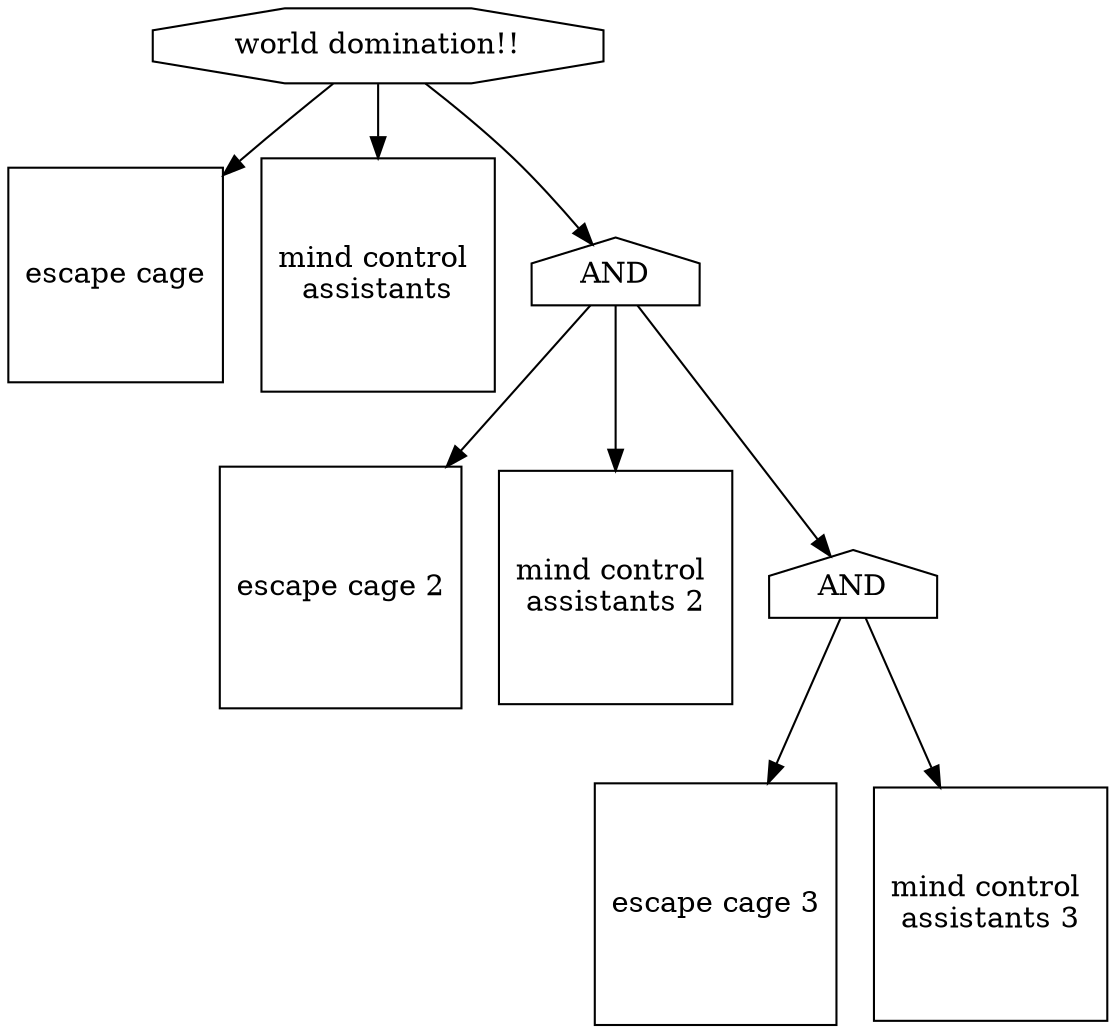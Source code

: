 digraph G {
0 [label="world domination!!", shape=octagon, id=0];
1 [label="escape cage", tooltip="get out of the cage", shape=square, id=1];
0 -> 1;
3 [label="mind control \nassistants", tooltip="use mind control thinger", shape=square, id=3];
0 -> 3;
5 [label=AND, shape=house, id=5];
0 -> 5;
6 [label="escape cage 2", tooltip="get out of the cage 2", shape=square, id=6];
5 -> 6;
8 [label="mind control \nassistants 2", tooltip="use mind control thinger 2", shape=square, id=8];
5 -> 8;
10 [label=AND, shape=house, id=10];
5 -> 10;
11 [label="escape cage 3", tooltip="get out of the cage 3", shape=square, id=11];
10 -> 11;
13 [label="mind control \nassistants 3", tooltip="use mind control thinger 3", shape=square, id=13];
10 -> 13;
}
